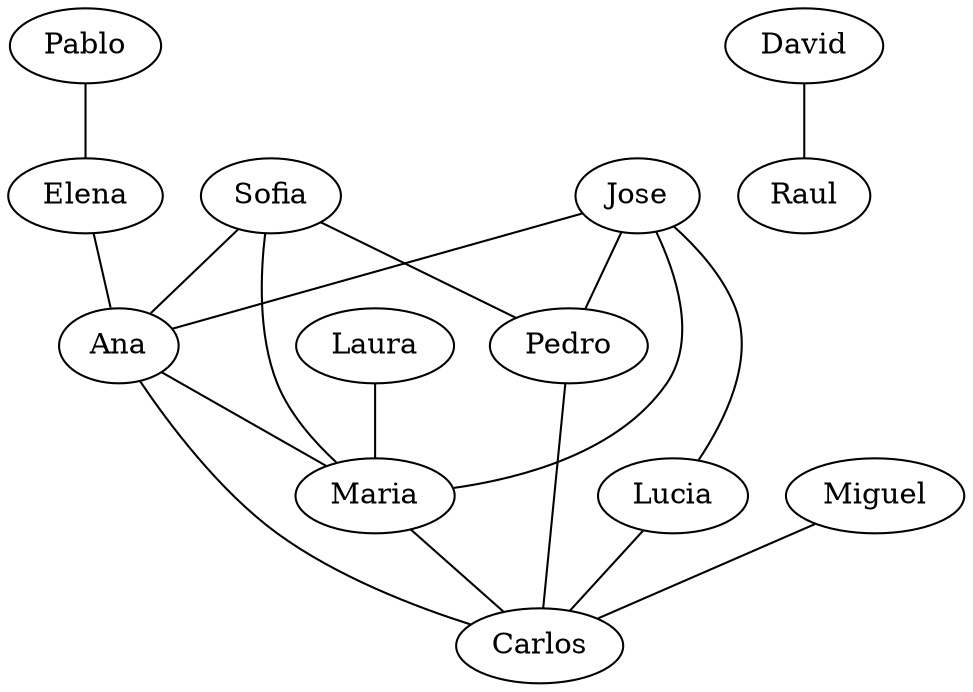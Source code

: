 digraph G{
1[label="Carlos" ];
2[label="Maria"];
2 -> 1[dir=none];
4[label="Ana"];
4 -> 1[dir=none];
5[label="Pedro"];
5 -> 1[dir=none];
6[label="Lucia"];
6 -> 1[dir=none];
7[label="Miguel"];
7 -> 1[dir=none];
2[label="Maria" ];
9[label="Jose"];
9 -> 2[dir=none];
8[label="Sofia"];
8 -> 2[dir=none];
12[label="Laura"];
12 -> 2[dir=none];
4[label="Ana"];
4 -> 2[dir=none];
4[label="Ana" ];
9[label="Jose"];
9 -> 4[dir=none];
8[label="Sofia"];
8 -> 4[dir=none];
11[label="Elena"];
11 -> 4[dir=none];
5[label="Pedro" ];
9[label="Jose"];
9 -> 5[dir=none];
8[label="Sofia"];
8 -> 5[dir=none];
6[label="Lucia" ];
9[label="Jose"];
9 -> 6[dir=none];
7[label="Miguel" ];
9[label="Jose" ];
8[label="Sofia" ];
12[label="Laura" ];
11[label="Elena" ];
14[label="Pablo"];
14 -> 11[dir=none];
10[label="Raul" ];
13[label="David"];
13 -> 10[dir=none];
13[label="David" ];
14[label="Pablo" ];
}
